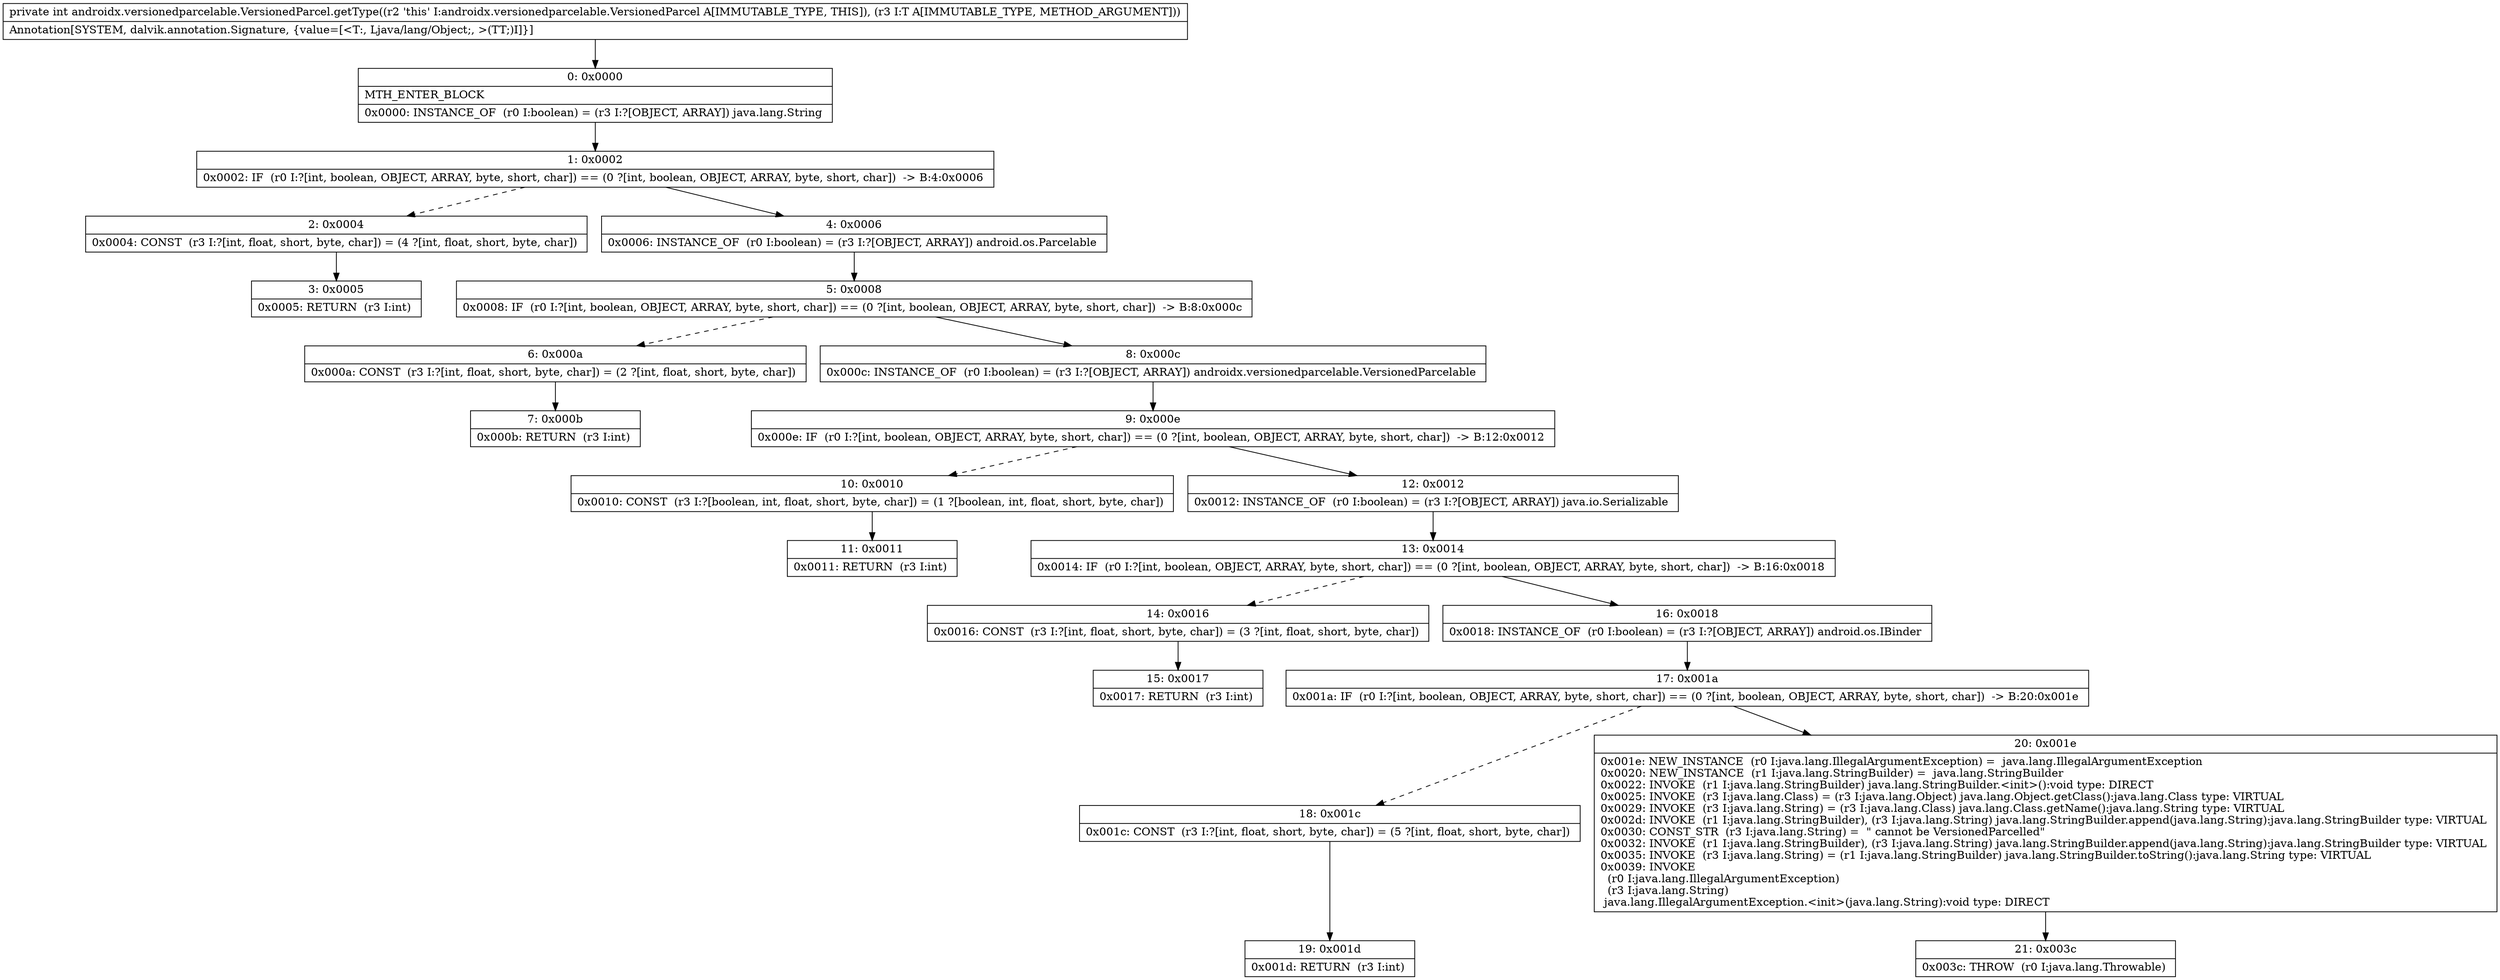 digraph "CFG forandroidx.versionedparcelable.VersionedParcel.getType(Ljava\/lang\/Object;)I" {
Node_0 [shape=record,label="{0\:\ 0x0000|MTH_ENTER_BLOCK\l|0x0000: INSTANCE_OF  (r0 I:boolean) = (r3 I:?[OBJECT, ARRAY]) java.lang.String \l}"];
Node_1 [shape=record,label="{1\:\ 0x0002|0x0002: IF  (r0 I:?[int, boolean, OBJECT, ARRAY, byte, short, char]) == (0 ?[int, boolean, OBJECT, ARRAY, byte, short, char])  \-\> B:4:0x0006 \l}"];
Node_2 [shape=record,label="{2\:\ 0x0004|0x0004: CONST  (r3 I:?[int, float, short, byte, char]) = (4 ?[int, float, short, byte, char]) \l}"];
Node_3 [shape=record,label="{3\:\ 0x0005|0x0005: RETURN  (r3 I:int) \l}"];
Node_4 [shape=record,label="{4\:\ 0x0006|0x0006: INSTANCE_OF  (r0 I:boolean) = (r3 I:?[OBJECT, ARRAY]) android.os.Parcelable \l}"];
Node_5 [shape=record,label="{5\:\ 0x0008|0x0008: IF  (r0 I:?[int, boolean, OBJECT, ARRAY, byte, short, char]) == (0 ?[int, boolean, OBJECT, ARRAY, byte, short, char])  \-\> B:8:0x000c \l}"];
Node_6 [shape=record,label="{6\:\ 0x000a|0x000a: CONST  (r3 I:?[int, float, short, byte, char]) = (2 ?[int, float, short, byte, char]) \l}"];
Node_7 [shape=record,label="{7\:\ 0x000b|0x000b: RETURN  (r3 I:int) \l}"];
Node_8 [shape=record,label="{8\:\ 0x000c|0x000c: INSTANCE_OF  (r0 I:boolean) = (r3 I:?[OBJECT, ARRAY]) androidx.versionedparcelable.VersionedParcelable \l}"];
Node_9 [shape=record,label="{9\:\ 0x000e|0x000e: IF  (r0 I:?[int, boolean, OBJECT, ARRAY, byte, short, char]) == (0 ?[int, boolean, OBJECT, ARRAY, byte, short, char])  \-\> B:12:0x0012 \l}"];
Node_10 [shape=record,label="{10\:\ 0x0010|0x0010: CONST  (r3 I:?[boolean, int, float, short, byte, char]) = (1 ?[boolean, int, float, short, byte, char]) \l}"];
Node_11 [shape=record,label="{11\:\ 0x0011|0x0011: RETURN  (r3 I:int) \l}"];
Node_12 [shape=record,label="{12\:\ 0x0012|0x0012: INSTANCE_OF  (r0 I:boolean) = (r3 I:?[OBJECT, ARRAY]) java.io.Serializable \l}"];
Node_13 [shape=record,label="{13\:\ 0x0014|0x0014: IF  (r0 I:?[int, boolean, OBJECT, ARRAY, byte, short, char]) == (0 ?[int, boolean, OBJECT, ARRAY, byte, short, char])  \-\> B:16:0x0018 \l}"];
Node_14 [shape=record,label="{14\:\ 0x0016|0x0016: CONST  (r3 I:?[int, float, short, byte, char]) = (3 ?[int, float, short, byte, char]) \l}"];
Node_15 [shape=record,label="{15\:\ 0x0017|0x0017: RETURN  (r3 I:int) \l}"];
Node_16 [shape=record,label="{16\:\ 0x0018|0x0018: INSTANCE_OF  (r0 I:boolean) = (r3 I:?[OBJECT, ARRAY]) android.os.IBinder \l}"];
Node_17 [shape=record,label="{17\:\ 0x001a|0x001a: IF  (r0 I:?[int, boolean, OBJECT, ARRAY, byte, short, char]) == (0 ?[int, boolean, OBJECT, ARRAY, byte, short, char])  \-\> B:20:0x001e \l}"];
Node_18 [shape=record,label="{18\:\ 0x001c|0x001c: CONST  (r3 I:?[int, float, short, byte, char]) = (5 ?[int, float, short, byte, char]) \l}"];
Node_19 [shape=record,label="{19\:\ 0x001d|0x001d: RETURN  (r3 I:int) \l}"];
Node_20 [shape=record,label="{20\:\ 0x001e|0x001e: NEW_INSTANCE  (r0 I:java.lang.IllegalArgumentException) =  java.lang.IllegalArgumentException \l0x0020: NEW_INSTANCE  (r1 I:java.lang.StringBuilder) =  java.lang.StringBuilder \l0x0022: INVOKE  (r1 I:java.lang.StringBuilder) java.lang.StringBuilder.\<init\>():void type: DIRECT \l0x0025: INVOKE  (r3 I:java.lang.Class) = (r3 I:java.lang.Object) java.lang.Object.getClass():java.lang.Class type: VIRTUAL \l0x0029: INVOKE  (r3 I:java.lang.String) = (r3 I:java.lang.Class) java.lang.Class.getName():java.lang.String type: VIRTUAL \l0x002d: INVOKE  (r1 I:java.lang.StringBuilder), (r3 I:java.lang.String) java.lang.StringBuilder.append(java.lang.String):java.lang.StringBuilder type: VIRTUAL \l0x0030: CONST_STR  (r3 I:java.lang.String) =  \" cannot be VersionedParcelled\" \l0x0032: INVOKE  (r1 I:java.lang.StringBuilder), (r3 I:java.lang.String) java.lang.StringBuilder.append(java.lang.String):java.lang.StringBuilder type: VIRTUAL \l0x0035: INVOKE  (r3 I:java.lang.String) = (r1 I:java.lang.StringBuilder) java.lang.StringBuilder.toString():java.lang.String type: VIRTUAL \l0x0039: INVOKE  \l  (r0 I:java.lang.IllegalArgumentException)\l  (r3 I:java.lang.String)\l java.lang.IllegalArgumentException.\<init\>(java.lang.String):void type: DIRECT \l}"];
Node_21 [shape=record,label="{21\:\ 0x003c|0x003c: THROW  (r0 I:java.lang.Throwable) \l}"];
MethodNode[shape=record,label="{private int androidx.versionedparcelable.VersionedParcel.getType((r2 'this' I:androidx.versionedparcelable.VersionedParcel A[IMMUTABLE_TYPE, THIS]), (r3 I:T A[IMMUTABLE_TYPE, METHOD_ARGUMENT]))  | Annotation[SYSTEM, dalvik.annotation.Signature, \{value=[\<T:, Ljava\/lang\/Object;, \>(TT;)I]\}]\l}"];
MethodNode -> Node_0;
Node_0 -> Node_1;
Node_1 -> Node_2[style=dashed];
Node_1 -> Node_4;
Node_2 -> Node_3;
Node_4 -> Node_5;
Node_5 -> Node_6[style=dashed];
Node_5 -> Node_8;
Node_6 -> Node_7;
Node_8 -> Node_9;
Node_9 -> Node_10[style=dashed];
Node_9 -> Node_12;
Node_10 -> Node_11;
Node_12 -> Node_13;
Node_13 -> Node_14[style=dashed];
Node_13 -> Node_16;
Node_14 -> Node_15;
Node_16 -> Node_17;
Node_17 -> Node_18[style=dashed];
Node_17 -> Node_20;
Node_18 -> Node_19;
Node_20 -> Node_21;
}

